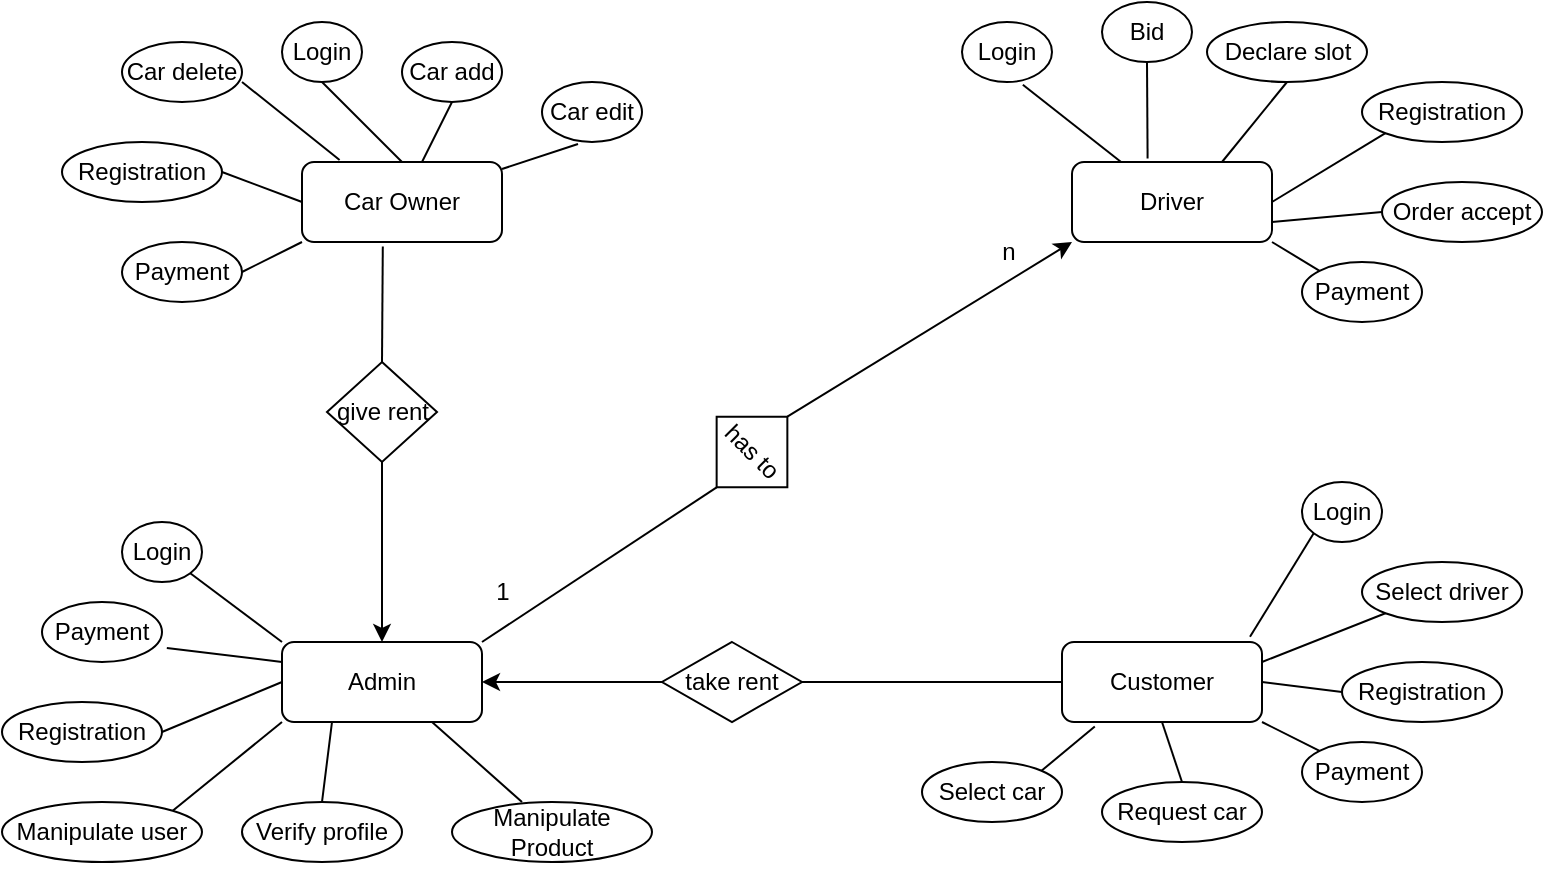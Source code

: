 <mxfile version="20.0.3" type="device"><diagram id="-xaWmxTlTpum28yXajam" name="Page-1"><mxGraphModel dx="1038" dy="539" grid="1" gridSize="10" guides="1" tooltips="1" connect="1" arrows="1" fold="1" page="1" pageScale="1" pageWidth="850" pageHeight="1100" math="0" shadow="0"><root><mxCell id="0"/><mxCell id="1" parent="0"/><mxCell id="0KnHQDxE7CaEoHGpZUmN-1" value="Car Owner" style="rounded=1;whiteSpace=wrap;html=1;" vertex="1" parent="1"><mxGeometry x="200" y="160" width="100" height="40" as="geometry"/></mxCell><mxCell id="0KnHQDxE7CaEoHGpZUmN-4" value="Admin" style="rounded=1;whiteSpace=wrap;html=1;" vertex="1" parent="1"><mxGeometry x="190" y="400" width="100" height="40" as="geometry"/></mxCell><mxCell id="0KnHQDxE7CaEoHGpZUmN-5" value="Driver" style="rounded=1;whiteSpace=wrap;html=1;" vertex="1" parent="1"><mxGeometry x="585" y="160" width="100" height="40" as="geometry"/></mxCell><mxCell id="0KnHQDxE7CaEoHGpZUmN-6" value="Customer" style="rounded=1;whiteSpace=wrap;html=1;" vertex="1" parent="1"><mxGeometry x="580" y="400" width="100" height="40" as="geometry"/></mxCell><mxCell id="0KnHQDxE7CaEoHGpZUmN-9" value="Login" style="ellipse;whiteSpace=wrap;html=1;" vertex="1" parent="1"><mxGeometry x="190" y="90" width="40" height="30" as="geometry"/></mxCell><mxCell id="0KnHQDxE7CaEoHGpZUmN-10" value="Registration&lt;br&gt;" style="ellipse;whiteSpace=wrap;html=1;" vertex="1" parent="1"><mxGeometry x="80" y="150" width="80" height="30" as="geometry"/></mxCell><mxCell id="0KnHQDxE7CaEoHGpZUmN-13" value="Payment" style="ellipse;whiteSpace=wrap;html=1;" vertex="1" parent="1"><mxGeometry x="110" y="200" width="60" height="30" as="geometry"/></mxCell><mxCell id="0KnHQDxE7CaEoHGpZUmN-14" value="Login" style="ellipse;whiteSpace=wrap;html=1;" vertex="1" parent="1"><mxGeometry x="530" y="90" width="45" height="30" as="geometry"/></mxCell><mxCell id="0KnHQDxE7CaEoHGpZUmN-15" value="Registration&lt;br&gt;" style="ellipse;whiteSpace=wrap;html=1;" vertex="1" parent="1"><mxGeometry x="730" y="120" width="80" height="30" as="geometry"/></mxCell><mxCell id="0KnHQDxE7CaEoHGpZUmN-16" value="Payment" style="ellipse;whiteSpace=wrap;html=1;" vertex="1" parent="1"><mxGeometry x="700" y="210" width="60" height="30" as="geometry"/></mxCell><mxCell id="0KnHQDxE7CaEoHGpZUmN-17" value="Login" style="ellipse;whiteSpace=wrap;html=1;" vertex="1" parent="1"><mxGeometry x="110" y="340" width="40" height="30" as="geometry"/></mxCell><mxCell id="0KnHQDxE7CaEoHGpZUmN-18" value="Registration&lt;br&gt;" style="ellipse;whiteSpace=wrap;html=1;" vertex="1" parent="1"><mxGeometry x="50" y="430" width="80" height="30" as="geometry"/></mxCell><mxCell id="0KnHQDxE7CaEoHGpZUmN-19" value="Payment" style="ellipse;whiteSpace=wrap;html=1;" vertex="1" parent="1"><mxGeometry x="70" y="380" width="60" height="30" as="geometry"/></mxCell><mxCell id="0KnHQDxE7CaEoHGpZUmN-20" value="Login" style="ellipse;whiteSpace=wrap;html=1;" vertex="1" parent="1"><mxGeometry x="700" y="320" width="40" height="30" as="geometry"/></mxCell><mxCell id="0KnHQDxE7CaEoHGpZUmN-21" value="Registration&lt;br&gt;" style="ellipse;whiteSpace=wrap;html=1;" vertex="1" parent="1"><mxGeometry x="720" y="410" width="80" height="30" as="geometry"/></mxCell><mxCell id="0KnHQDxE7CaEoHGpZUmN-22" value="Payment" style="ellipse;whiteSpace=wrap;html=1;" vertex="1" parent="1"><mxGeometry x="700" y="450" width="60" height="30" as="geometry"/></mxCell><mxCell id="0KnHQDxE7CaEoHGpZUmN-25" value="Car add" style="ellipse;whiteSpace=wrap;html=1;" vertex="1" parent="1"><mxGeometry x="250" y="100" width="50" height="30" as="geometry"/></mxCell><mxCell id="0KnHQDxE7CaEoHGpZUmN-26" value="Car delete" style="ellipse;whiteSpace=wrap;html=1;" vertex="1" parent="1"><mxGeometry x="110" y="100" width="60" height="30" as="geometry"/></mxCell><mxCell id="0KnHQDxE7CaEoHGpZUmN-27" value="Car edit" style="ellipse;whiteSpace=wrap;html=1;" vertex="1" parent="1"><mxGeometry x="320" y="120" width="50" height="30" as="geometry"/></mxCell><mxCell id="0KnHQDxE7CaEoHGpZUmN-28" value="Order accept" style="ellipse;whiteSpace=wrap;html=1;" vertex="1" parent="1"><mxGeometry x="740" y="170" width="80" height="30" as="geometry"/></mxCell><mxCell id="0KnHQDxE7CaEoHGpZUmN-29" value="Bid" style="ellipse;whiteSpace=wrap;html=1;" vertex="1" parent="1"><mxGeometry x="600" y="80" width="45" height="30" as="geometry"/></mxCell><mxCell id="0KnHQDxE7CaEoHGpZUmN-30" value="Declare slot" style="ellipse;whiteSpace=wrap;html=1;" vertex="1" parent="1"><mxGeometry x="652.5" y="90" width="80" height="30" as="geometry"/></mxCell><mxCell id="0KnHQDxE7CaEoHGpZUmN-31" value="Select car" style="ellipse;whiteSpace=wrap;html=1;" vertex="1" parent="1"><mxGeometry x="510" y="460" width="70" height="30" as="geometry"/></mxCell><mxCell id="0KnHQDxE7CaEoHGpZUmN-33" value="Request car" style="ellipse;whiteSpace=wrap;html=1;" vertex="1" parent="1"><mxGeometry x="600" y="470" width="80" height="30" as="geometry"/></mxCell><mxCell id="0KnHQDxE7CaEoHGpZUmN-34" value="Select driver" style="ellipse;whiteSpace=wrap;html=1;" vertex="1" parent="1"><mxGeometry x="730" y="360" width="80" height="30" as="geometry"/></mxCell><mxCell id="0KnHQDxE7CaEoHGpZUmN-35" value="Verify profile" style="ellipse;whiteSpace=wrap;html=1;" vertex="1" parent="1"><mxGeometry x="170" y="480" width="80" height="30" as="geometry"/></mxCell><mxCell id="0KnHQDxE7CaEoHGpZUmN-36" value="Manipulate Product" style="ellipse;whiteSpace=wrap;html=1;" vertex="1" parent="1"><mxGeometry x="275" y="480" width="100" height="30" as="geometry"/></mxCell><mxCell id="0KnHQDxE7CaEoHGpZUmN-37" value="Manipulate user" style="ellipse;whiteSpace=wrap;html=1;" vertex="1" parent="1"><mxGeometry x="50" y="480" width="100" height="30" as="geometry"/></mxCell><mxCell id="0KnHQDxE7CaEoHGpZUmN-40" style="edgeStyle=orthogonalEdgeStyle;rounded=0;orthogonalLoop=1;jettySize=auto;html=1;exitX=0.5;exitY=1;exitDx=0;exitDy=0;" edge="1" parent="1" source="0KnHQDxE7CaEoHGpZUmN-35" target="0KnHQDxE7CaEoHGpZUmN-35"><mxGeometry relative="1" as="geometry"/></mxCell><mxCell id="0KnHQDxE7CaEoHGpZUmN-47" style="edgeStyle=orthogonalEdgeStyle;rounded=0;orthogonalLoop=1;jettySize=auto;html=1;exitX=0.5;exitY=1;exitDx=0;exitDy=0;" edge="1" parent="1" source="0KnHQDxE7CaEoHGpZUmN-30" target="0KnHQDxE7CaEoHGpZUmN-30"><mxGeometry relative="1" as="geometry"/></mxCell><mxCell id="0KnHQDxE7CaEoHGpZUmN-51" value="" style="endArrow=none;html=1;rounded=0;entryX=0;entryY=1;entryDx=0;entryDy=0;exitX=1;exitY=0.5;exitDx=0;exitDy=0;" edge="1" parent="1" source="0KnHQDxE7CaEoHGpZUmN-13" target="0KnHQDxE7CaEoHGpZUmN-1"><mxGeometry width="50" height="50" relative="1" as="geometry"><mxPoint x="160" y="270" as="sourcePoint"/><mxPoint x="210" y="220" as="targetPoint"/></mxGeometry></mxCell><mxCell id="0KnHQDxE7CaEoHGpZUmN-53" value="" style="endArrow=none;html=1;rounded=0;exitX=0.188;exitY=-0.025;exitDx=0;exitDy=0;exitPerimeter=0;" edge="1" parent="1" source="0KnHQDxE7CaEoHGpZUmN-1"><mxGeometry width="50" height="50" relative="1" as="geometry"><mxPoint x="120" y="170" as="sourcePoint"/><mxPoint x="170" y="120" as="targetPoint"/></mxGeometry></mxCell><mxCell id="0KnHQDxE7CaEoHGpZUmN-54" value="" style="endArrow=none;html=1;rounded=0;entryX=1;entryY=0.5;entryDx=0;entryDy=0;" edge="1" parent="1" target="0KnHQDxE7CaEoHGpZUmN-10"><mxGeometry width="50" height="50" relative="1" as="geometry"><mxPoint x="200" y="180" as="sourcePoint"/><mxPoint x="460" y="230" as="targetPoint"/></mxGeometry></mxCell><mxCell id="0KnHQDxE7CaEoHGpZUmN-55" value="" style="endArrow=none;html=1;rounded=0;entryX=0.5;entryY=1;entryDx=0;entryDy=0;exitX=0.5;exitY=0;exitDx=0;exitDy=0;" edge="1" parent="1" source="0KnHQDxE7CaEoHGpZUmN-1" target="0KnHQDxE7CaEoHGpZUmN-9"><mxGeometry width="50" height="50" relative="1" as="geometry"><mxPoint x="420" y="290" as="sourcePoint"/><mxPoint x="470" y="240" as="targetPoint"/></mxGeometry></mxCell><mxCell id="0KnHQDxE7CaEoHGpZUmN-56" value="" style="endArrow=none;html=1;rounded=0;entryX=0.5;entryY=1;entryDx=0;entryDy=0;" edge="1" parent="1" source="0KnHQDxE7CaEoHGpZUmN-1" target="0KnHQDxE7CaEoHGpZUmN-25"><mxGeometry width="50" height="50" relative="1" as="geometry"><mxPoint x="430" y="300" as="sourcePoint"/><mxPoint x="480" y="250" as="targetPoint"/></mxGeometry></mxCell><mxCell id="0KnHQDxE7CaEoHGpZUmN-57" value="" style="endArrow=none;html=1;rounded=0;entryX=0.36;entryY=1.033;entryDx=0;entryDy=0;entryPerimeter=0;" edge="1" parent="1" source="0KnHQDxE7CaEoHGpZUmN-1" target="0KnHQDxE7CaEoHGpZUmN-27"><mxGeometry width="50" height="50" relative="1" as="geometry"><mxPoint x="440" y="310" as="sourcePoint"/><mxPoint x="490" y="260" as="targetPoint"/></mxGeometry></mxCell><mxCell id="0KnHQDxE7CaEoHGpZUmN-58" value="" style="endArrow=none;html=1;rounded=0;entryX=0.676;entryY=1.047;entryDx=0;entryDy=0;entryPerimeter=0;" edge="1" parent="1" source="0KnHQDxE7CaEoHGpZUmN-5" target="0KnHQDxE7CaEoHGpZUmN-14"><mxGeometry width="50" height="50" relative="1" as="geometry"><mxPoint x="450" y="320" as="sourcePoint"/><mxPoint x="500" y="270" as="targetPoint"/></mxGeometry></mxCell><mxCell id="0KnHQDxE7CaEoHGpZUmN-59" value="" style="endArrow=none;html=1;rounded=0;entryX=0.5;entryY=1;entryDx=0;entryDy=0;exitX=0.378;exitY=-0.045;exitDx=0;exitDy=0;exitPerimeter=0;" edge="1" parent="1" source="0KnHQDxE7CaEoHGpZUmN-5" target="0KnHQDxE7CaEoHGpZUmN-29"><mxGeometry width="50" height="50" relative="1" as="geometry"><mxPoint x="460" y="330" as="sourcePoint"/><mxPoint x="510" y="280" as="targetPoint"/></mxGeometry></mxCell><mxCell id="0KnHQDxE7CaEoHGpZUmN-60" value="" style="endArrow=none;html=1;rounded=0;entryX=0.5;entryY=1;entryDx=0;entryDy=0;exitX=0.75;exitY=0;exitDx=0;exitDy=0;" edge="1" parent="1" source="0KnHQDxE7CaEoHGpZUmN-5" target="0KnHQDxE7CaEoHGpZUmN-30"><mxGeometry width="50" height="50" relative="1" as="geometry"><mxPoint x="470" y="340" as="sourcePoint"/><mxPoint x="520" y="290" as="targetPoint"/></mxGeometry></mxCell><mxCell id="0KnHQDxE7CaEoHGpZUmN-61" value="" style="endArrow=none;html=1;rounded=0;entryX=0;entryY=1;entryDx=0;entryDy=0;exitX=1;exitY=0.5;exitDx=0;exitDy=0;" edge="1" parent="1" source="0KnHQDxE7CaEoHGpZUmN-5" target="0KnHQDxE7CaEoHGpZUmN-15"><mxGeometry width="50" height="50" relative="1" as="geometry"><mxPoint x="480" y="350" as="sourcePoint"/><mxPoint x="530" y="300" as="targetPoint"/></mxGeometry></mxCell><mxCell id="0KnHQDxE7CaEoHGpZUmN-62" value="" style="endArrow=none;html=1;rounded=0;entryX=0;entryY=0.5;entryDx=0;entryDy=0;exitX=1;exitY=0.75;exitDx=0;exitDy=0;" edge="1" parent="1" source="0KnHQDxE7CaEoHGpZUmN-5" target="0KnHQDxE7CaEoHGpZUmN-28"><mxGeometry width="50" height="50" relative="1" as="geometry"><mxPoint x="490" y="360" as="sourcePoint"/><mxPoint x="540" y="310" as="targetPoint"/></mxGeometry></mxCell><mxCell id="0KnHQDxE7CaEoHGpZUmN-63" value="" style="endArrow=none;html=1;rounded=0;entryX=0;entryY=0;entryDx=0;entryDy=0;exitX=1;exitY=1;exitDx=0;exitDy=0;" edge="1" parent="1" source="0KnHQDxE7CaEoHGpZUmN-5" target="0KnHQDxE7CaEoHGpZUmN-16"><mxGeometry width="50" height="50" relative="1" as="geometry"><mxPoint x="500" y="370" as="sourcePoint"/><mxPoint x="550" y="320" as="targetPoint"/></mxGeometry></mxCell><mxCell id="0KnHQDxE7CaEoHGpZUmN-64" value="" style="endArrow=none;html=1;rounded=0;exitX=1;exitY=1;exitDx=0;exitDy=0;entryX=0;entryY=0;entryDx=0;entryDy=0;" edge="1" parent="1" source="0KnHQDxE7CaEoHGpZUmN-17" target="0KnHQDxE7CaEoHGpZUmN-4"><mxGeometry width="50" height="50" relative="1" as="geometry"><mxPoint x="510" y="380" as="sourcePoint"/><mxPoint x="560" y="330" as="targetPoint"/></mxGeometry></mxCell><mxCell id="0KnHQDxE7CaEoHGpZUmN-65" value="" style="endArrow=none;html=1;rounded=0;exitX=0;exitY=0.25;exitDx=0;exitDy=0;entryX=1.04;entryY=0.767;entryDx=0;entryDy=0;entryPerimeter=0;" edge="1" parent="1" source="0KnHQDxE7CaEoHGpZUmN-4" target="0KnHQDxE7CaEoHGpZUmN-19"><mxGeometry width="50" height="50" relative="1" as="geometry"><mxPoint x="80" y="450" as="sourcePoint"/><mxPoint x="140" y="400" as="targetPoint"/></mxGeometry></mxCell><mxCell id="0KnHQDxE7CaEoHGpZUmN-66" value="" style="endArrow=none;html=1;rounded=0;entryX=0;entryY=0.5;entryDx=0;entryDy=0;exitX=1;exitY=0.5;exitDx=0;exitDy=0;" edge="1" parent="1" source="0KnHQDxE7CaEoHGpZUmN-18" target="0KnHQDxE7CaEoHGpZUmN-4"><mxGeometry width="50" height="50" relative="1" as="geometry"><mxPoint x="375" y="360" as="sourcePoint"/><mxPoint x="425" y="310" as="targetPoint"/></mxGeometry></mxCell><mxCell id="0KnHQDxE7CaEoHGpZUmN-67" value="" style="endArrow=none;html=1;rounded=0;entryX=0;entryY=1;entryDx=0;entryDy=0;exitX=1;exitY=0;exitDx=0;exitDy=0;" edge="1" parent="1" source="0KnHQDxE7CaEoHGpZUmN-37" target="0KnHQDxE7CaEoHGpZUmN-4"><mxGeometry width="50" height="50" relative="1" as="geometry"><mxPoint x="540" y="410" as="sourcePoint"/><mxPoint x="590" y="360" as="targetPoint"/></mxGeometry></mxCell><mxCell id="0KnHQDxE7CaEoHGpZUmN-68" value="" style="endArrow=none;html=1;rounded=0;entryX=0.75;entryY=1;entryDx=0;entryDy=0;exitX=0.35;exitY=0;exitDx=0;exitDy=0;exitPerimeter=0;" edge="1" parent="1" source="0KnHQDxE7CaEoHGpZUmN-36" target="0KnHQDxE7CaEoHGpZUmN-4"><mxGeometry width="50" height="50" relative="1" as="geometry"><mxPoint x="550" y="420" as="sourcePoint"/><mxPoint x="600" y="370" as="targetPoint"/></mxGeometry></mxCell><mxCell id="0KnHQDxE7CaEoHGpZUmN-69" value="" style="endArrow=none;html=1;rounded=0;entryX=0.25;entryY=1;entryDx=0;entryDy=0;exitX=0.5;exitY=0;exitDx=0;exitDy=0;" edge="1" parent="1" source="0KnHQDxE7CaEoHGpZUmN-35" target="0KnHQDxE7CaEoHGpZUmN-4"><mxGeometry width="50" height="50" relative="1" as="geometry"><mxPoint x="560" y="430" as="sourcePoint"/><mxPoint x="610" y="380" as="targetPoint"/></mxGeometry></mxCell><mxCell id="0KnHQDxE7CaEoHGpZUmN-70" value="" style="endArrow=none;html=1;rounded=0;entryX=0;entryY=1;entryDx=0;entryDy=0;exitX=0.94;exitY=-0.065;exitDx=0;exitDy=0;exitPerimeter=0;" edge="1" parent="1" source="0KnHQDxE7CaEoHGpZUmN-6" target="0KnHQDxE7CaEoHGpZUmN-20"><mxGeometry width="50" height="50" relative="1" as="geometry"><mxPoint x="570" y="440" as="sourcePoint"/><mxPoint x="620" y="390" as="targetPoint"/></mxGeometry></mxCell><mxCell id="0KnHQDxE7CaEoHGpZUmN-71" value="" style="endArrow=none;html=1;rounded=0;entryX=0;entryY=1;entryDx=0;entryDy=0;exitX=1;exitY=0.25;exitDx=0;exitDy=0;" edge="1" parent="1" source="0KnHQDxE7CaEoHGpZUmN-6" target="0KnHQDxE7CaEoHGpZUmN-34"><mxGeometry width="50" height="50" relative="1" as="geometry"><mxPoint x="670" y="450" as="sourcePoint"/><mxPoint x="720" y="400" as="targetPoint"/></mxGeometry></mxCell><mxCell id="0KnHQDxE7CaEoHGpZUmN-72" value="" style="endArrow=none;html=1;rounded=0;entryX=0.5;entryY=0;entryDx=0;entryDy=0;exitX=0.5;exitY=1;exitDx=0;exitDy=0;" edge="1" parent="1" source="0KnHQDxE7CaEoHGpZUmN-6" target="0KnHQDxE7CaEoHGpZUmN-33"><mxGeometry width="50" height="50" relative="1" as="geometry"><mxPoint x="590" y="460" as="sourcePoint"/><mxPoint x="640" y="410" as="targetPoint"/></mxGeometry></mxCell><mxCell id="0KnHQDxE7CaEoHGpZUmN-73" value="" style="endArrow=none;html=1;rounded=0;exitX=1;exitY=1;exitDx=0;exitDy=0;" edge="1" parent="1" source="0KnHQDxE7CaEoHGpZUmN-6" target="0KnHQDxE7CaEoHGpZUmN-22"><mxGeometry width="50" height="50" relative="1" as="geometry"><mxPoint x="600" y="470" as="sourcePoint"/><mxPoint x="650" y="420" as="targetPoint"/></mxGeometry></mxCell><mxCell id="0KnHQDxE7CaEoHGpZUmN-74" value="" style="endArrow=none;html=1;rounded=0;entryX=0;entryY=0.5;entryDx=0;entryDy=0;exitX=1;exitY=0.5;exitDx=0;exitDy=0;" edge="1" parent="1" source="0KnHQDxE7CaEoHGpZUmN-6" target="0KnHQDxE7CaEoHGpZUmN-21"><mxGeometry width="50" height="50" relative="1" as="geometry"><mxPoint x="610" y="480" as="sourcePoint"/><mxPoint x="660" y="430" as="targetPoint"/></mxGeometry></mxCell><mxCell id="0KnHQDxE7CaEoHGpZUmN-75" value="" style="endArrow=none;html=1;rounded=0;entryX=0.164;entryY=1.055;entryDx=0;entryDy=0;entryPerimeter=0;exitX=1;exitY=0;exitDx=0;exitDy=0;" edge="1" parent="1" source="0KnHQDxE7CaEoHGpZUmN-31" target="0KnHQDxE7CaEoHGpZUmN-6"><mxGeometry width="50" height="50" relative="1" as="geometry"><mxPoint x="620" y="490" as="sourcePoint"/><mxPoint x="670" y="440" as="targetPoint"/></mxGeometry></mxCell><mxCell id="0KnHQDxE7CaEoHGpZUmN-76" value="has to" style="rhombus;whiteSpace=wrap;html=1;rotation=45;" vertex="1" parent="1"><mxGeometry x="400" y="280" width="50" height="50" as="geometry"/></mxCell><mxCell id="0KnHQDxE7CaEoHGpZUmN-77" value="" style="endArrow=none;html=1;rounded=0;exitX=1;exitY=0;exitDx=0;exitDy=0;entryX=0.5;entryY=1;entryDx=0;entryDy=0;" edge="1" parent="1" source="0KnHQDxE7CaEoHGpZUmN-4" target="0KnHQDxE7CaEoHGpZUmN-76"><mxGeometry width="50" height="50" relative="1" as="geometry"><mxPoint x="400" y="270" as="sourcePoint"/><mxPoint x="450" y="220" as="targetPoint"/></mxGeometry></mxCell><mxCell id="0KnHQDxE7CaEoHGpZUmN-79" value="n" style="text;html=1;align=center;verticalAlign=middle;resizable=0;points=[];autosize=1;strokeColor=none;fillColor=none;" vertex="1" parent="1"><mxGeometry x="537.5" y="190" width="30" height="30" as="geometry"/></mxCell><mxCell id="0KnHQDxE7CaEoHGpZUmN-80" value="1" style="text;html=1;align=center;verticalAlign=middle;resizable=0;points=[];autosize=1;strokeColor=none;fillColor=none;" vertex="1" parent="1"><mxGeometry x="285" y="360" width="30" height="30" as="geometry"/></mxCell><mxCell id="0KnHQDxE7CaEoHGpZUmN-94" style="edgeStyle=orthogonalEdgeStyle;rounded=0;orthogonalLoop=1;jettySize=auto;html=1;exitX=0.5;exitY=1;exitDx=0;exitDy=0;entryX=0.5;entryY=0;entryDx=0;entryDy=0;" edge="1" parent="1" source="0KnHQDxE7CaEoHGpZUmN-81" target="0KnHQDxE7CaEoHGpZUmN-4"><mxGeometry relative="1" as="geometry"><Array as="points"><mxPoint x="240" y="360"/><mxPoint x="240" y="360"/></Array></mxGeometry></mxCell><mxCell id="0KnHQDxE7CaEoHGpZUmN-81" value="give rent" style="rhombus;whiteSpace=wrap;html=1;" vertex="1" parent="1"><mxGeometry x="212.5" y="260" width="55" height="50" as="geometry"/></mxCell><mxCell id="0KnHQDxE7CaEoHGpZUmN-91" value="" style="endArrow=classic;html=1;rounded=0;entryX=0;entryY=1;entryDx=0;entryDy=0;exitX=0.5;exitY=0;exitDx=0;exitDy=0;" edge="1" parent="1" source="0KnHQDxE7CaEoHGpZUmN-76" target="0KnHQDxE7CaEoHGpZUmN-5"><mxGeometry width="50" height="50" relative="1" as="geometry"><mxPoint x="400" y="380" as="sourcePoint"/><mxPoint x="450" y="330" as="targetPoint"/></mxGeometry></mxCell><mxCell id="0KnHQDxE7CaEoHGpZUmN-97" value="" style="endArrow=none;html=1;rounded=0;exitX=0.5;exitY=0;exitDx=0;exitDy=0;entryX=0.404;entryY=1.055;entryDx=0;entryDy=0;entryPerimeter=0;" edge="1" parent="1" source="0KnHQDxE7CaEoHGpZUmN-81" target="0KnHQDxE7CaEoHGpZUmN-1"><mxGeometry width="50" height="50" relative="1" as="geometry"><mxPoint x="285" y="270" as="sourcePoint"/><mxPoint x="335" y="220" as="targetPoint"/></mxGeometry></mxCell><mxCell id="0KnHQDxE7CaEoHGpZUmN-101" value="take rent" style="rhombus;whiteSpace=wrap;html=1;" vertex="1" parent="1"><mxGeometry x="380" y="400" width="70" height="40" as="geometry"/></mxCell><mxCell id="0KnHQDxE7CaEoHGpZUmN-104" value="" style="endArrow=classic;html=1;rounded=0;entryX=1;entryY=0.5;entryDx=0;entryDy=0;exitX=0;exitY=0.5;exitDx=0;exitDy=0;" edge="1" parent="1" source="0KnHQDxE7CaEoHGpZUmN-101" target="0KnHQDxE7CaEoHGpZUmN-4"><mxGeometry width="50" height="50" relative="1" as="geometry"><mxPoint x="315" y="460" as="sourcePoint"/><mxPoint x="365" y="410" as="targetPoint"/></mxGeometry></mxCell><mxCell id="0KnHQDxE7CaEoHGpZUmN-105" value="" style="endArrow=none;html=1;rounded=0;exitX=1;exitY=0.5;exitDx=0;exitDy=0;entryX=0;entryY=0.5;entryDx=0;entryDy=0;" edge="1" parent="1" source="0KnHQDxE7CaEoHGpZUmN-101" target="0KnHQDxE7CaEoHGpZUmN-6"><mxGeometry width="50" height="50" relative="1" as="geometry"><mxPoint x="400" y="380" as="sourcePoint"/><mxPoint x="450" y="330" as="targetPoint"/></mxGeometry></mxCell></root></mxGraphModel></diagram></mxfile>